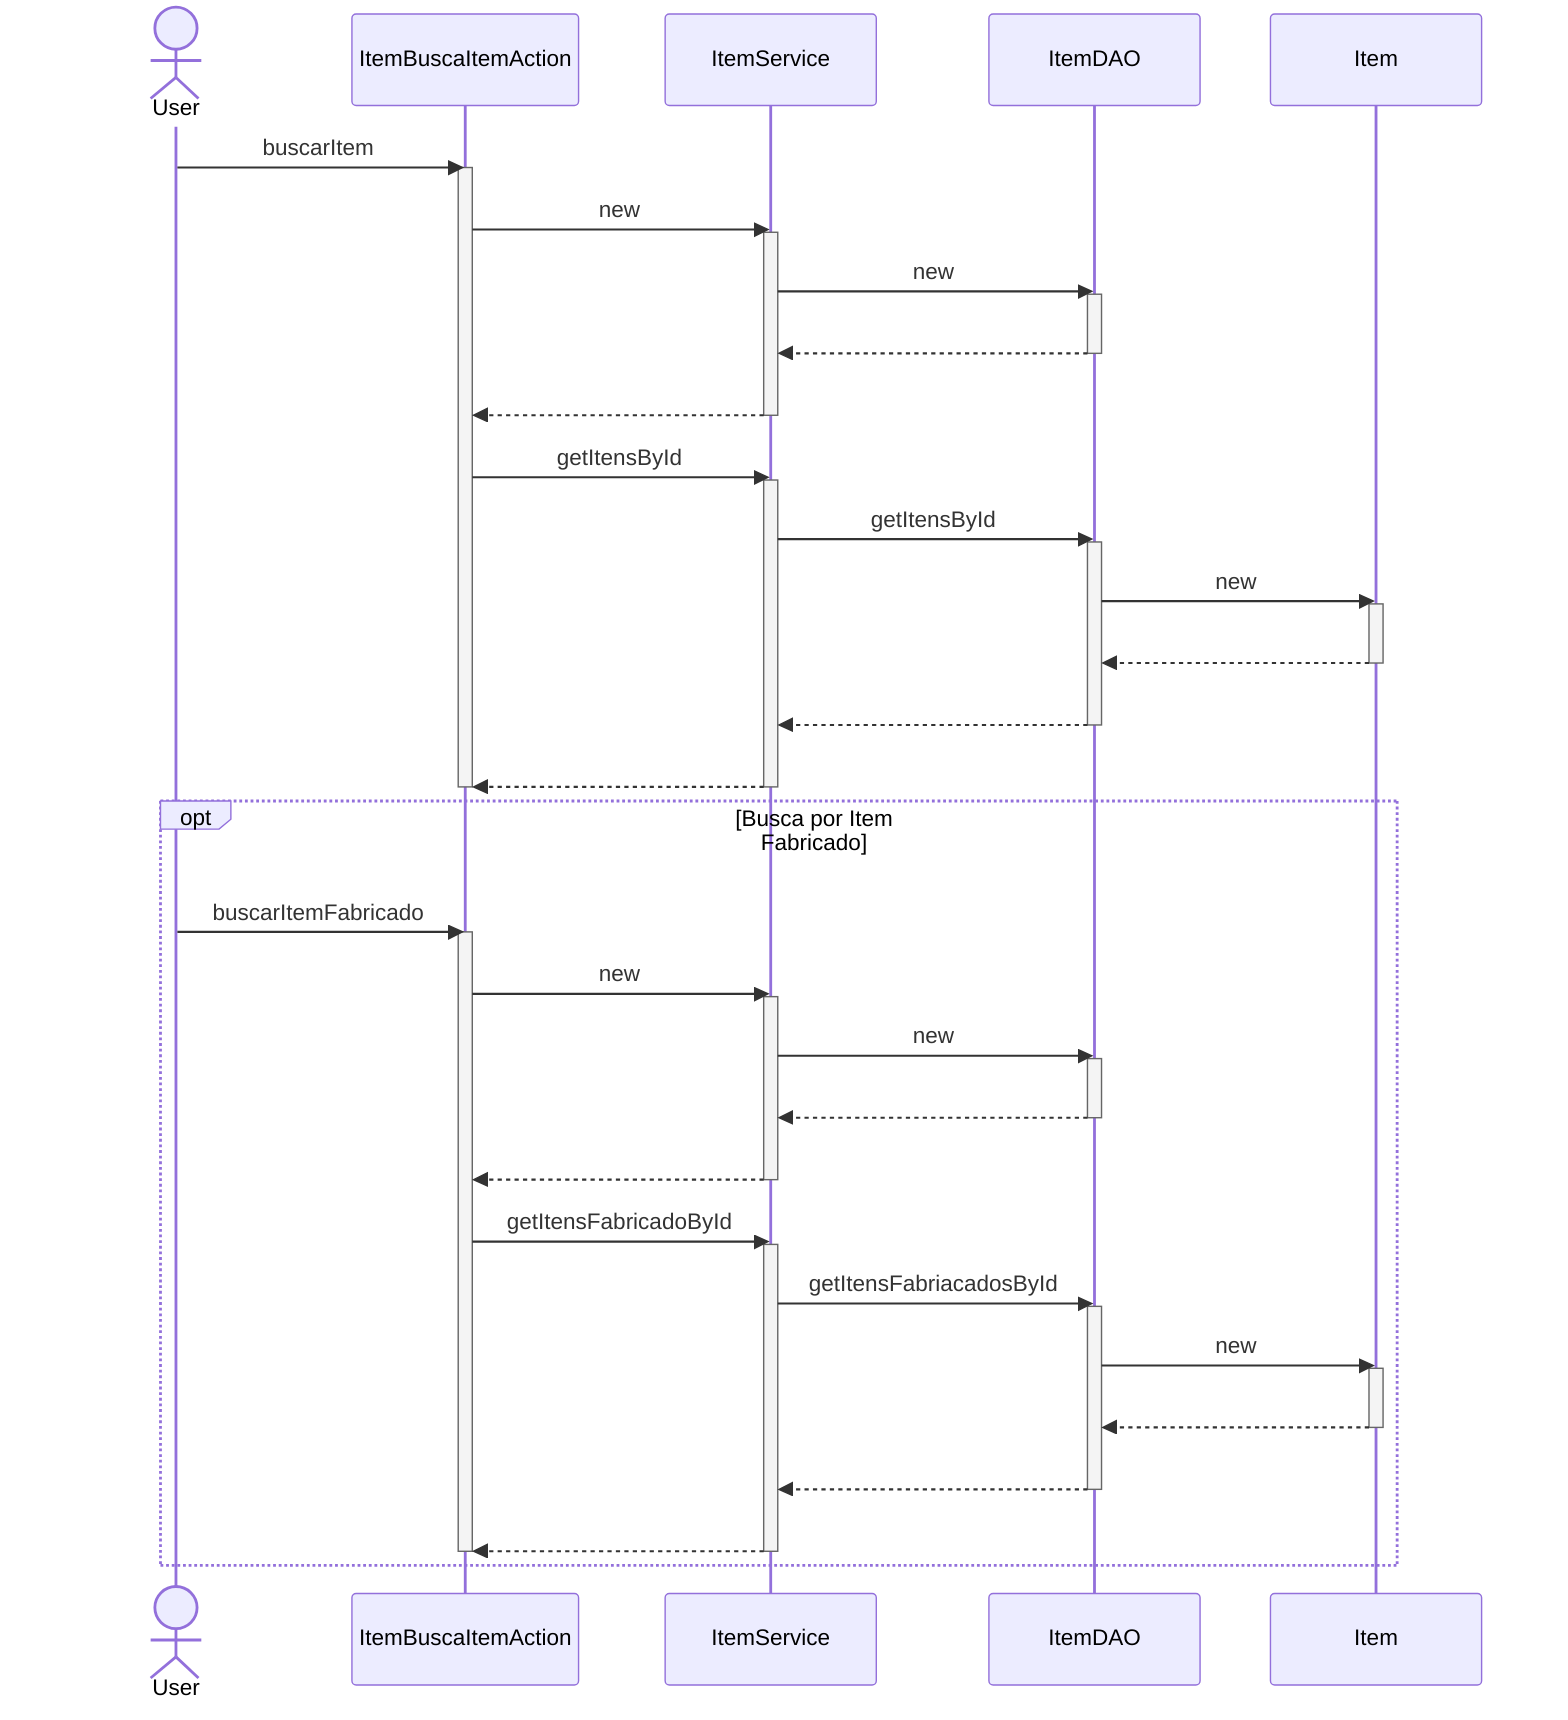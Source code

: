 sequenceDiagram
actor User
User ->> ItemBuscaItemAction : buscarItem
activate ItemBuscaItemAction
ItemBuscaItemAction ->> ItemService : new
activate ItemService
ItemService ->> ItemDAO : new
activate ItemDAO
ItemDAO -->> ItemService : #32; 
deactivate ItemDAO
ItemService -->> ItemBuscaItemAction : #32; 
deactivate ItemService
ItemBuscaItemAction ->> ItemService : getItensById
activate ItemService
ItemService ->> ItemDAO : getItensById
activate ItemDAO
ItemDAO ->> Item : new
activate Item
Item -->> ItemDAO : #32; 
deactivate Item
ItemDAO -->> ItemService : #32; 
deactivate ItemDAO
ItemService -->> ItemBuscaItemAction : #32; 
deactivate ItemService
deactivate ItemBuscaItemAction

opt Busca por Item Fabricado
    User ->> ItemBuscaItemAction : buscarItemFabricado
    activate ItemBuscaItemAction
    ItemBuscaItemAction ->> ItemService : new
    activate ItemService
    ItemService ->> ItemDAO : new
    activate ItemDAO
    ItemDAO -->> ItemService : #32; 
    deactivate ItemDAO
    ItemService -->> ItemBuscaItemAction : #32; 
    deactivate ItemService
    ItemBuscaItemAction ->> ItemService : getItensFabricadoById
    activate ItemService
    ItemService ->> ItemDAO : getItensFabriacadosById
    activate ItemDAO
    ItemDAO ->> Item : new
    activate Item
    Item -->> ItemDAO : #32; 
    deactivate Item
    ItemDAO -->> ItemService : #32; 
    deactivate ItemDAO
    ItemService -->> ItemBuscaItemAction : #32; 
    deactivate ItemService
    deactivate ItemBuscaItemAction
end